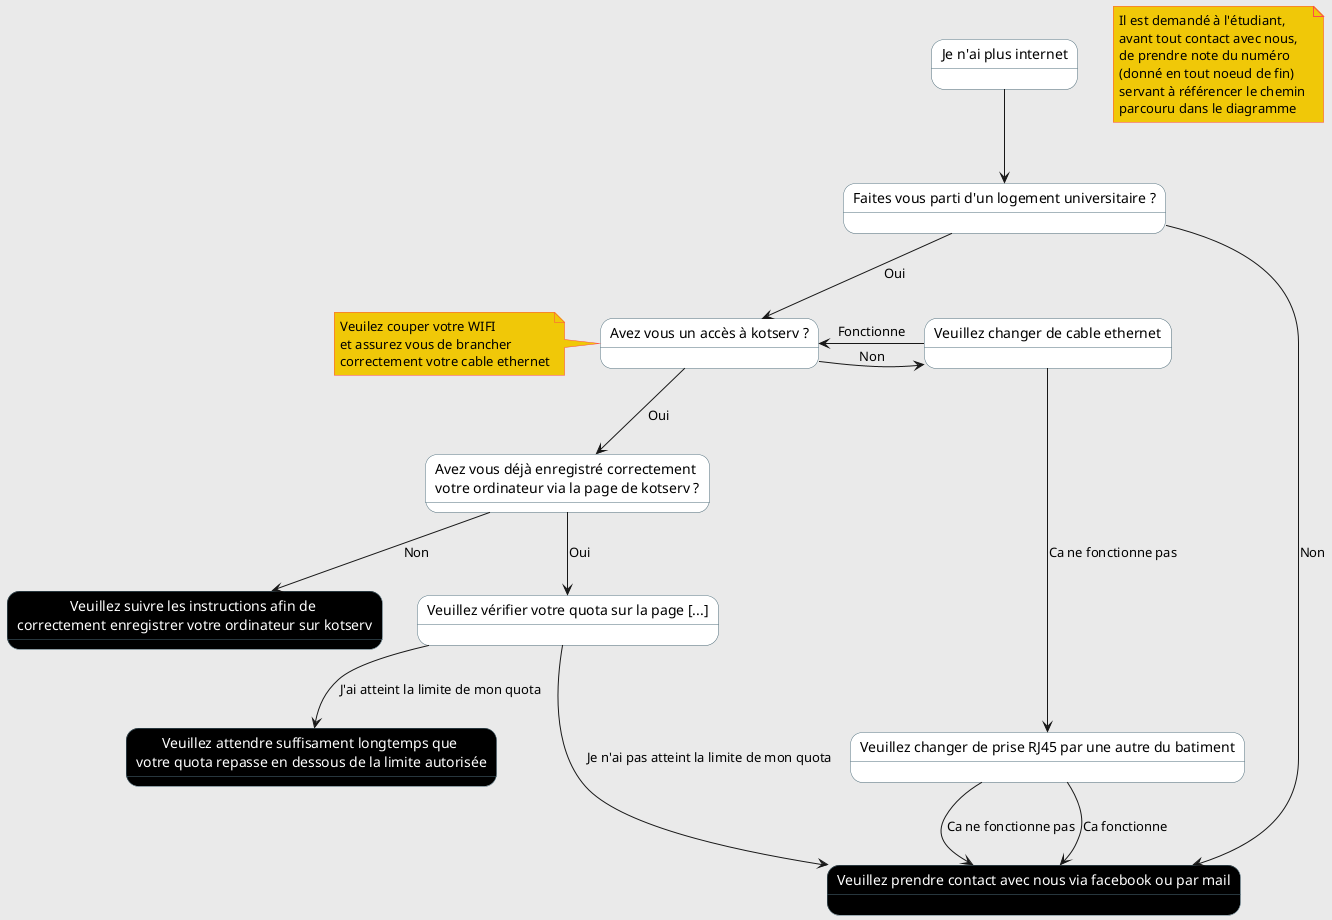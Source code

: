 @startuml

skinparam backgroundColor #EAEAEA
skinparam note {
    BackgroundColor #F0C808
    BorderColor #FE4A49
}
skinparam state {
    BackgroundColor #fff
    BackgroundColor<<Leaf>> #000000
    FontColor<<Leaf>> #FFF
    BorderColor #4F6D7A
}

state "Je n'ai plus internet" as root  
state "Faites vous parti d'un logement universitaire ?" as logementState

state "Avez vous un accès à kotserv ?" as kotservState

state "Veuillez changer de cable ethernet" as ethernetState
state "Veuillez changer de prise RJ45 par une autre du batiment" as rj45State

state "Avez vous déjà enregistré correctement \nvotre ordinateur via la page de kotserv ?" as registeredState
state "Veuillez vérifier votre quota sur la page [...]" as quotaState


state "Veuillez prendre contact avec nous via facebook ou par mail" as contactLeaf <<Leaf>>
state "Veuillez suivre les instructions afin de \ncorrectement enregistrer votre ordinateur sur kotserv" as registerLeaf <<Leaf>>
state "Veuillez attendre suffisament longtemps que \nvotre quota repasse en dessous de la limite autorisée" as quotaLeaf <<Leaf>>

note left of kotservState : Veuilez couper votre WIFI \net assurez vous de brancher \ncorrectement votre cable ethernet
note "Il est demandé à l'étudiant, \navant tout contact avec nous, \nde prendre note du numéro \n(donné en tout noeud de fin) \nservant à référencer le chemin \nparcouru dans le diagramme" as N1 


root --> logementState

logementState --> contactLeaf : Non 
logementState --> kotservState : Oui 

kotservState -> ethernetState : Non
kotservState --> registeredState : Oui

ethernetState -> kotservState : Fonctionne
ethernetState -> rj45State : Ca ne fonctionne pas

rj45State --> contactLeaf : Ca ne fonctionne pas 
rj45State --> contactLeaf : Ca fonctionne  

registeredState --> registerLeaf : Non
registeredState --> quotaState : Oui

quotaState ---> contactLeaf : Je n'ai pas atteint la limite de mon quota
quotaState --> quotaLeaf : J'ai atteint la limite de mon quota

@enduml